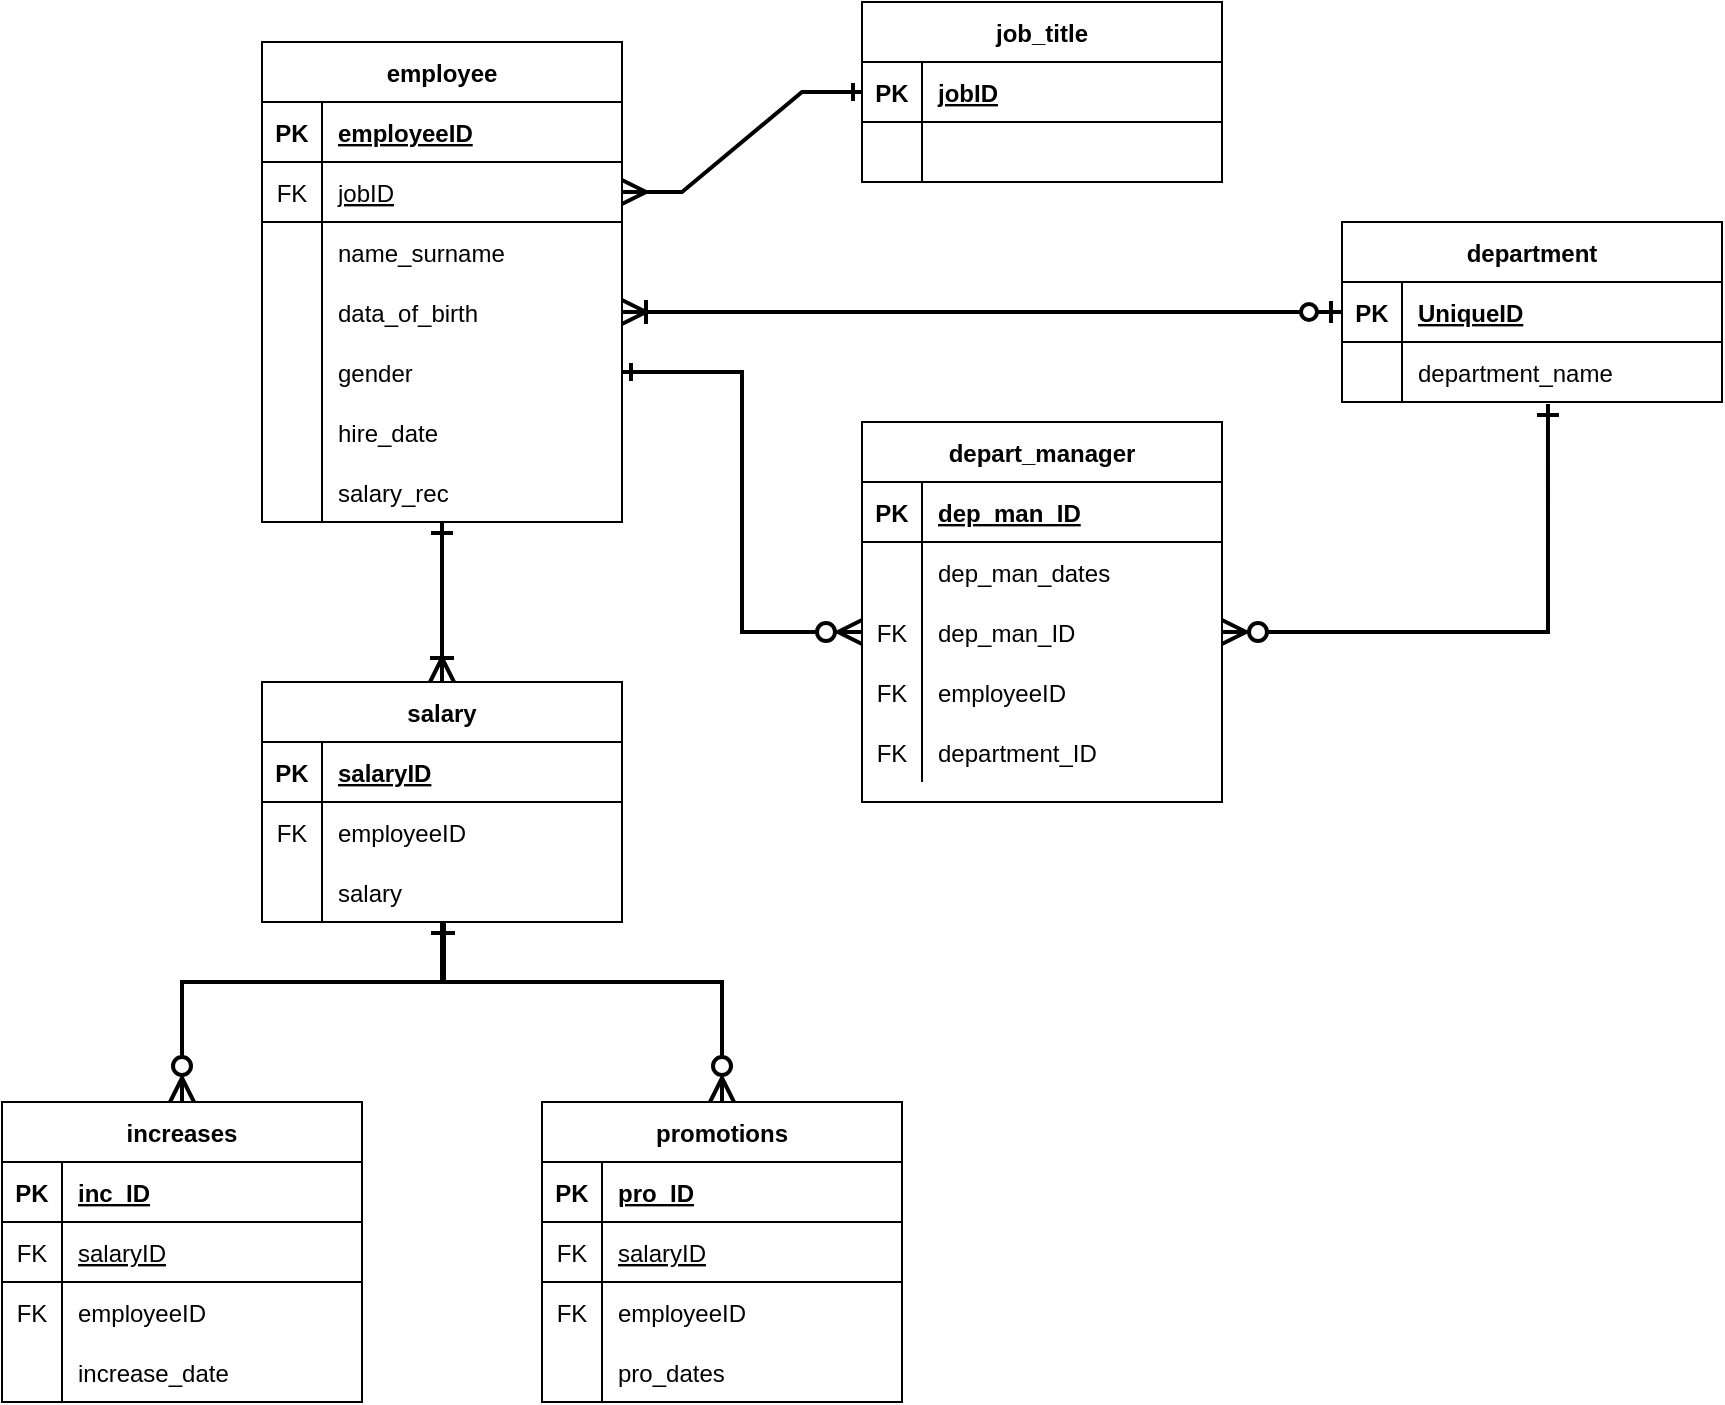 <mxfile version="20.4.2" type="github"><diagram id="n-MQ97pmm5PQN6BbaS0L" name="Page-1"><mxGraphModel dx="1773" dy="598" grid="1" gridSize="10" guides="1" tooltips="1" connect="1" arrows="1" fold="1" page="1" pageScale="1" pageWidth="827" pageHeight="1169" math="0" shadow="0"><root><mxCell id="0"/><mxCell id="1" parent="0"/><mxCell id="utyhlfytZmCt74RXpOdd-1" value="department" style="shape=table;startSize=30;container=1;collapsible=1;childLayout=tableLayout;fixedRows=1;rowLines=0;fontStyle=1;align=center;resizeLast=1;" vertex="1" parent="1"><mxGeometry x="630" y="340" width="190" height="90" as="geometry"/></mxCell><mxCell id="utyhlfytZmCt74RXpOdd-2" value="" style="shape=tableRow;horizontal=0;startSize=0;swimlaneHead=0;swimlaneBody=0;fillColor=none;collapsible=0;dropTarget=0;points=[[0,0.5],[1,0.5]];portConstraint=eastwest;top=0;left=0;right=0;bottom=1;" vertex="1" parent="utyhlfytZmCt74RXpOdd-1"><mxGeometry y="30" width="190" height="30" as="geometry"/></mxCell><mxCell id="utyhlfytZmCt74RXpOdd-3" value="PK" style="shape=partialRectangle;connectable=0;fillColor=none;top=0;left=0;bottom=0;right=0;fontStyle=1;overflow=hidden;" vertex="1" parent="utyhlfytZmCt74RXpOdd-2"><mxGeometry width="30" height="30" as="geometry"><mxRectangle width="30" height="30" as="alternateBounds"/></mxGeometry></mxCell><mxCell id="utyhlfytZmCt74RXpOdd-4" value="UniqueID" style="shape=partialRectangle;connectable=0;fillColor=none;top=0;left=0;bottom=0;right=0;align=left;spacingLeft=6;fontStyle=5;overflow=hidden;" vertex="1" parent="utyhlfytZmCt74RXpOdd-2"><mxGeometry x="30" width="160" height="30" as="geometry"><mxRectangle width="160" height="30" as="alternateBounds"/></mxGeometry></mxCell><mxCell id="utyhlfytZmCt74RXpOdd-5" value="" style="shape=tableRow;horizontal=0;startSize=0;swimlaneHead=0;swimlaneBody=0;fillColor=none;collapsible=0;dropTarget=0;points=[[0,0.5],[1,0.5]];portConstraint=eastwest;top=0;left=0;right=0;bottom=0;" vertex="1" parent="utyhlfytZmCt74RXpOdd-1"><mxGeometry y="60" width="190" height="30" as="geometry"/></mxCell><mxCell id="utyhlfytZmCt74RXpOdd-6" value="" style="shape=partialRectangle;connectable=0;fillColor=none;top=0;left=0;bottom=0;right=0;editable=1;overflow=hidden;" vertex="1" parent="utyhlfytZmCt74RXpOdd-5"><mxGeometry width="30" height="30" as="geometry"><mxRectangle width="30" height="30" as="alternateBounds"/></mxGeometry></mxCell><mxCell id="utyhlfytZmCt74RXpOdd-7" value="department_name" style="shape=partialRectangle;connectable=0;fillColor=none;top=0;left=0;bottom=0;right=0;align=left;spacingLeft=6;overflow=hidden;" vertex="1" parent="utyhlfytZmCt74RXpOdd-5"><mxGeometry x="30" width="160" height="30" as="geometry"><mxRectangle width="160" height="30" as="alternateBounds"/></mxGeometry></mxCell><mxCell id="utyhlfytZmCt74RXpOdd-40" value="employee" style="shape=table;startSize=30;container=1;collapsible=1;childLayout=tableLayout;fixedRows=1;rowLines=0;fontStyle=1;align=center;resizeLast=1;" vertex="1" parent="1"><mxGeometry x="90" y="250" width="180" height="240" as="geometry"/></mxCell><mxCell id="utyhlfytZmCt74RXpOdd-41" value="" style="shape=tableRow;horizontal=0;startSize=0;swimlaneHead=0;swimlaneBody=0;fillColor=none;collapsible=0;dropTarget=0;points=[[0,0.5],[1,0.5]];portConstraint=eastwest;top=0;left=0;right=0;bottom=1;" vertex="1" parent="utyhlfytZmCt74RXpOdd-40"><mxGeometry y="30" width="180" height="30" as="geometry"/></mxCell><mxCell id="utyhlfytZmCt74RXpOdd-42" value="PK" style="shape=partialRectangle;connectable=0;fillColor=none;top=0;left=0;bottom=0;right=0;fontStyle=1;overflow=hidden;" vertex="1" parent="utyhlfytZmCt74RXpOdd-41"><mxGeometry width="30" height="30" as="geometry"><mxRectangle width="30" height="30" as="alternateBounds"/></mxGeometry></mxCell><mxCell id="utyhlfytZmCt74RXpOdd-43" value="employeeID" style="shape=partialRectangle;connectable=0;fillColor=none;top=0;left=0;bottom=0;right=0;align=left;spacingLeft=6;fontStyle=5;overflow=hidden;" vertex="1" parent="utyhlfytZmCt74RXpOdd-41"><mxGeometry x="30" width="150" height="30" as="geometry"><mxRectangle width="150" height="30" as="alternateBounds"/></mxGeometry></mxCell><mxCell id="utyhlfytZmCt74RXpOdd-89" value="" style="shape=tableRow;horizontal=0;startSize=0;swimlaneHead=0;swimlaneBody=0;fillColor=none;collapsible=0;dropTarget=0;points=[[0,0.5],[1,0.5]];portConstraint=eastwest;top=0;left=0;right=0;bottom=1;" vertex="1" parent="utyhlfytZmCt74RXpOdd-40"><mxGeometry y="60" width="180" height="30" as="geometry"/></mxCell><mxCell id="utyhlfytZmCt74RXpOdd-90" value="FK" style="shape=partialRectangle;connectable=0;fillColor=none;top=0;left=0;bottom=0;right=0;fontStyle=0;overflow=hidden;strokeWidth=1;" vertex="1" parent="utyhlfytZmCt74RXpOdd-89"><mxGeometry width="30" height="30" as="geometry"><mxRectangle width="30" height="30" as="alternateBounds"/></mxGeometry></mxCell><mxCell id="utyhlfytZmCt74RXpOdd-91" value="jobID" style="shape=partialRectangle;connectable=0;fillColor=none;top=0;left=0;bottom=0;right=0;align=left;spacingLeft=6;fontStyle=4;overflow=hidden;" vertex="1" parent="utyhlfytZmCt74RXpOdd-89"><mxGeometry x="30" width="150" height="30" as="geometry"><mxRectangle width="150" height="30" as="alternateBounds"/></mxGeometry></mxCell><mxCell id="utyhlfytZmCt74RXpOdd-44" value="" style="shape=tableRow;horizontal=0;startSize=0;swimlaneHead=0;swimlaneBody=0;fillColor=none;collapsible=0;dropTarget=0;points=[[0,0.5],[1,0.5]];portConstraint=eastwest;top=0;left=0;right=0;bottom=0;" vertex="1" parent="utyhlfytZmCt74RXpOdd-40"><mxGeometry y="90" width="180" height="30" as="geometry"/></mxCell><mxCell id="utyhlfytZmCt74RXpOdd-45" value="" style="shape=partialRectangle;connectable=0;fillColor=none;top=0;left=0;bottom=0;right=0;editable=1;overflow=hidden;" vertex="1" parent="utyhlfytZmCt74RXpOdd-44"><mxGeometry width="30" height="30" as="geometry"><mxRectangle width="30" height="30" as="alternateBounds"/></mxGeometry></mxCell><mxCell id="utyhlfytZmCt74RXpOdd-46" value="name_surname" style="shape=partialRectangle;connectable=0;fillColor=none;top=0;left=0;bottom=0;right=0;align=left;spacingLeft=6;overflow=hidden;" vertex="1" parent="utyhlfytZmCt74RXpOdd-44"><mxGeometry x="30" width="150" height="30" as="geometry"><mxRectangle width="150" height="30" as="alternateBounds"/></mxGeometry></mxCell><mxCell id="utyhlfytZmCt74RXpOdd-47" value="" style="shape=tableRow;horizontal=0;startSize=0;swimlaneHead=0;swimlaneBody=0;fillColor=none;collapsible=0;dropTarget=0;points=[[0,0.5],[1,0.5]];portConstraint=eastwest;top=0;left=0;right=0;bottom=0;" vertex="1" parent="utyhlfytZmCt74RXpOdd-40"><mxGeometry y="120" width="180" height="30" as="geometry"/></mxCell><mxCell id="utyhlfytZmCt74RXpOdd-48" value="" style="shape=partialRectangle;connectable=0;fillColor=none;top=0;left=0;bottom=0;right=0;editable=1;overflow=hidden;" vertex="1" parent="utyhlfytZmCt74RXpOdd-47"><mxGeometry width="30" height="30" as="geometry"><mxRectangle width="30" height="30" as="alternateBounds"/></mxGeometry></mxCell><mxCell id="utyhlfytZmCt74RXpOdd-49" value="data_of_birth" style="shape=partialRectangle;connectable=0;fillColor=none;top=0;left=0;bottom=0;right=0;align=left;spacingLeft=6;overflow=hidden;" vertex="1" parent="utyhlfytZmCt74RXpOdd-47"><mxGeometry x="30" width="150" height="30" as="geometry"><mxRectangle width="150" height="30" as="alternateBounds"/></mxGeometry></mxCell><mxCell id="utyhlfytZmCt74RXpOdd-50" value="" style="shape=tableRow;horizontal=0;startSize=0;swimlaneHead=0;swimlaneBody=0;fillColor=none;collapsible=0;dropTarget=0;points=[[0,0.5],[1,0.5]];portConstraint=eastwest;top=0;left=0;right=0;bottom=0;" vertex="1" parent="utyhlfytZmCt74RXpOdd-40"><mxGeometry y="150" width="180" height="30" as="geometry"/></mxCell><mxCell id="utyhlfytZmCt74RXpOdd-51" value="" style="shape=partialRectangle;connectable=0;fillColor=none;top=0;left=0;bottom=0;right=0;editable=1;overflow=hidden;" vertex="1" parent="utyhlfytZmCt74RXpOdd-50"><mxGeometry width="30" height="30" as="geometry"><mxRectangle width="30" height="30" as="alternateBounds"/></mxGeometry></mxCell><mxCell id="utyhlfytZmCt74RXpOdd-52" value="gender" style="shape=partialRectangle;connectable=0;fillColor=none;top=0;left=0;bottom=0;right=0;align=left;spacingLeft=6;overflow=hidden;" vertex="1" parent="utyhlfytZmCt74RXpOdd-50"><mxGeometry x="30" width="150" height="30" as="geometry"><mxRectangle width="150" height="30" as="alternateBounds"/></mxGeometry></mxCell><mxCell id="utyhlfytZmCt74RXpOdd-71" value="" style="shape=tableRow;horizontal=0;startSize=0;swimlaneHead=0;swimlaneBody=0;fillColor=none;collapsible=0;dropTarget=0;points=[[0,0.5],[1,0.5]];portConstraint=eastwest;top=0;left=0;right=0;bottom=0;" vertex="1" parent="utyhlfytZmCt74RXpOdd-40"><mxGeometry y="180" width="180" height="30" as="geometry"/></mxCell><mxCell id="utyhlfytZmCt74RXpOdd-72" value="" style="shape=partialRectangle;connectable=0;fillColor=none;top=0;left=0;bottom=0;right=0;editable=1;overflow=hidden;" vertex="1" parent="utyhlfytZmCt74RXpOdd-71"><mxGeometry width="30" height="30" as="geometry"><mxRectangle width="30" height="30" as="alternateBounds"/></mxGeometry></mxCell><mxCell id="utyhlfytZmCt74RXpOdd-73" value="hire_date" style="shape=partialRectangle;connectable=0;fillColor=none;top=0;left=0;bottom=0;right=0;align=left;spacingLeft=6;overflow=hidden;" vertex="1" parent="utyhlfytZmCt74RXpOdd-71"><mxGeometry x="30" width="150" height="30" as="geometry"><mxRectangle width="150" height="30" as="alternateBounds"/></mxGeometry></mxCell><mxCell id="utyhlfytZmCt74RXpOdd-75" value="" style="shape=tableRow;horizontal=0;startSize=0;swimlaneHead=0;swimlaneBody=0;fillColor=none;collapsible=0;dropTarget=0;points=[[0,0.5],[1,0.5]];portConstraint=eastwest;top=0;left=0;right=0;bottom=0;" vertex="1" parent="utyhlfytZmCt74RXpOdd-40"><mxGeometry y="210" width="180" height="30" as="geometry"/></mxCell><mxCell id="utyhlfytZmCt74RXpOdd-76" value="" style="shape=partialRectangle;connectable=0;fillColor=none;top=0;left=0;bottom=0;right=0;editable=1;overflow=hidden;" vertex="1" parent="utyhlfytZmCt74RXpOdd-75"><mxGeometry width="30" height="30" as="geometry"><mxRectangle width="30" height="30" as="alternateBounds"/></mxGeometry></mxCell><mxCell id="utyhlfytZmCt74RXpOdd-77" value="salary_rec" style="shape=partialRectangle;connectable=0;fillColor=none;top=0;left=0;bottom=0;right=0;align=left;spacingLeft=6;overflow=hidden;" vertex="1" parent="utyhlfytZmCt74RXpOdd-75"><mxGeometry x="30" width="150" height="30" as="geometry"><mxRectangle width="150" height="30" as="alternateBounds"/></mxGeometry></mxCell><mxCell id="utyhlfytZmCt74RXpOdd-53" value="job_title" style="shape=table;startSize=30;container=1;collapsible=1;childLayout=tableLayout;fixedRows=1;rowLines=0;fontStyle=1;align=center;resizeLast=1;" vertex="1" parent="1"><mxGeometry x="390" y="230" width="180" height="90" as="geometry"/></mxCell><mxCell id="utyhlfytZmCt74RXpOdd-54" value="" style="shape=tableRow;horizontal=0;startSize=0;swimlaneHead=0;swimlaneBody=0;fillColor=none;collapsible=0;dropTarget=0;points=[[0,0.5],[1,0.5]];portConstraint=eastwest;top=0;left=0;right=0;bottom=1;" vertex="1" parent="utyhlfytZmCt74RXpOdd-53"><mxGeometry y="30" width="180" height="30" as="geometry"/></mxCell><mxCell id="utyhlfytZmCt74RXpOdd-55" value="PK" style="shape=partialRectangle;connectable=0;fillColor=none;top=0;left=0;bottom=0;right=0;fontStyle=1;overflow=hidden;" vertex="1" parent="utyhlfytZmCt74RXpOdd-54"><mxGeometry width="30" height="30" as="geometry"><mxRectangle width="30" height="30" as="alternateBounds"/></mxGeometry></mxCell><mxCell id="utyhlfytZmCt74RXpOdd-56" value="jobID" style="shape=partialRectangle;connectable=0;fillColor=none;top=0;left=0;bottom=0;right=0;align=left;spacingLeft=6;fontStyle=5;overflow=hidden;" vertex="1" parent="utyhlfytZmCt74RXpOdd-54"><mxGeometry x="30" width="150" height="30" as="geometry"><mxRectangle width="150" height="30" as="alternateBounds"/></mxGeometry></mxCell><mxCell id="utyhlfytZmCt74RXpOdd-57" value="" style="shape=tableRow;horizontal=0;startSize=0;swimlaneHead=0;swimlaneBody=0;fillColor=none;collapsible=0;dropTarget=0;points=[[0,0.5],[1,0.5]];portConstraint=eastwest;top=0;left=0;right=0;bottom=0;" vertex="1" parent="utyhlfytZmCt74RXpOdd-53"><mxGeometry y="60" width="180" height="30" as="geometry"/></mxCell><mxCell id="utyhlfytZmCt74RXpOdd-58" value="" style="shape=partialRectangle;connectable=0;fillColor=none;top=0;left=0;bottom=0;right=0;editable=1;overflow=hidden;" vertex="1" parent="utyhlfytZmCt74RXpOdd-57"><mxGeometry width="30" height="30" as="geometry"><mxRectangle width="30" height="30" as="alternateBounds"/></mxGeometry></mxCell><mxCell id="utyhlfytZmCt74RXpOdd-59" value="" style="shape=partialRectangle;connectable=0;fillColor=none;top=0;left=0;bottom=0;right=0;align=left;spacingLeft=6;overflow=hidden;" vertex="1" parent="utyhlfytZmCt74RXpOdd-57"><mxGeometry x="30" width="150" height="30" as="geometry"><mxRectangle width="150" height="30" as="alternateBounds"/></mxGeometry></mxCell><mxCell id="utyhlfytZmCt74RXpOdd-87" value="" style="edgeStyle=entityRelationEdgeStyle;fontSize=12;html=1;endArrow=ERmany;rounded=0;exitX=0;exitY=0.5;exitDx=0;exitDy=0;strokeWidth=2;endSize=9;entryX=1;entryY=0.5;entryDx=0;entryDy=0;startArrow=ERone;startFill=0;" edge="1" parent="1" source="utyhlfytZmCt74RXpOdd-54" target="utyhlfytZmCt74RXpOdd-89"><mxGeometry width="100" height="100" relative="1" as="geometry"><mxPoint x="290" y="480" as="sourcePoint"/><mxPoint x="370" y="420" as="targetPoint"/></mxGeometry></mxCell><mxCell id="utyhlfytZmCt74RXpOdd-95" style="edgeStyle=orthogonalEdgeStyle;rounded=0;orthogonalLoop=1;jettySize=auto;html=1;exitX=1;exitY=0.5;exitDx=0;exitDy=0;entryX=0.542;entryY=1.033;entryDx=0;entryDy=0;entryPerimeter=0;strokeWidth=2;startArrow=ERzeroToMany;startFill=0;endArrow=ERone;endFill=0;endSize=8;targetPerimeterSpacing=4;sourcePerimeterSpacing=3;startSize=9;" edge="1" parent="1" source="utyhlfytZmCt74RXpOdd-34" target="utyhlfytZmCt74RXpOdd-5"><mxGeometry relative="1" as="geometry"/></mxCell><mxCell id="utyhlfytZmCt74RXpOdd-96" style="edgeStyle=orthogonalEdgeStyle;rounded=0;orthogonalLoop=1;jettySize=auto;html=1;exitX=1;exitY=0.5;exitDx=0;exitDy=0;entryX=0;entryY=0.5;entryDx=0;entryDy=0;strokeWidth=2;startArrow=ERone;startFill=0;endArrow=ERzeroToMany;endFill=0;endSize=9;" edge="1" parent="1" source="utyhlfytZmCt74RXpOdd-50" target="utyhlfytZmCt74RXpOdd-34"><mxGeometry relative="1" as="geometry"/></mxCell><mxCell id="utyhlfytZmCt74RXpOdd-97" value="" style="group" vertex="1" connectable="0" parent="1"><mxGeometry x="390" y="440" width="180" height="190" as="geometry"/></mxCell><mxCell id="utyhlfytZmCt74RXpOdd-27" value="depart_manager" style="shape=table;startSize=30;container=1;collapsible=1;childLayout=tableLayout;fixedRows=1;rowLines=0;fontStyle=1;align=center;resizeLast=1;" vertex="1" parent="utyhlfytZmCt74RXpOdd-97"><mxGeometry width="180" height="190" as="geometry"/></mxCell><mxCell id="utyhlfytZmCt74RXpOdd-28" value="" style="shape=tableRow;horizontal=0;startSize=0;swimlaneHead=0;swimlaneBody=0;fillColor=none;collapsible=0;dropTarget=0;points=[[0,0.5],[1,0.5]];portConstraint=eastwest;top=0;left=0;right=0;bottom=1;" vertex="1" parent="utyhlfytZmCt74RXpOdd-27"><mxGeometry y="30" width="180" height="30" as="geometry"/></mxCell><mxCell id="utyhlfytZmCt74RXpOdd-29" value="PK" style="shape=partialRectangle;connectable=0;fillColor=none;top=0;left=0;bottom=0;right=0;fontStyle=1;overflow=hidden;" vertex="1" parent="utyhlfytZmCt74RXpOdd-28"><mxGeometry width="30" height="30" as="geometry"><mxRectangle width="30" height="30" as="alternateBounds"/></mxGeometry></mxCell><mxCell id="utyhlfytZmCt74RXpOdd-30" value="dep_man_ID" style="shape=partialRectangle;connectable=0;fillColor=none;top=0;left=0;bottom=0;right=0;align=left;spacingLeft=6;fontStyle=5;overflow=hidden;" vertex="1" parent="utyhlfytZmCt74RXpOdd-28"><mxGeometry x="30" width="150" height="30" as="geometry"><mxRectangle width="150" height="30" as="alternateBounds"/></mxGeometry></mxCell><mxCell id="utyhlfytZmCt74RXpOdd-31" value="" style="shape=tableRow;horizontal=0;startSize=0;swimlaneHead=0;swimlaneBody=0;fillColor=none;collapsible=0;dropTarget=0;points=[[0,0.5],[1,0.5]];portConstraint=eastwest;top=0;left=0;right=0;bottom=0;" vertex="1" parent="utyhlfytZmCt74RXpOdd-27"><mxGeometry y="60" width="180" height="30" as="geometry"/></mxCell><mxCell id="utyhlfytZmCt74RXpOdd-32" value="" style="shape=partialRectangle;connectable=0;fillColor=none;top=0;left=0;bottom=0;right=0;editable=1;overflow=hidden;" vertex="1" parent="utyhlfytZmCt74RXpOdd-31"><mxGeometry width="30" height="30" as="geometry"><mxRectangle width="30" height="30" as="alternateBounds"/></mxGeometry></mxCell><mxCell id="utyhlfytZmCt74RXpOdd-33" value="dep_man_dates" style="shape=partialRectangle;connectable=0;fillColor=none;top=0;left=0;bottom=0;right=0;align=left;spacingLeft=6;overflow=hidden;" vertex="1" parent="utyhlfytZmCt74RXpOdd-31"><mxGeometry x="30" width="150" height="30" as="geometry"><mxRectangle width="150" height="30" as="alternateBounds"/></mxGeometry></mxCell><mxCell id="utyhlfytZmCt74RXpOdd-34" value="" style="shape=tableRow;horizontal=0;startSize=0;swimlaneHead=0;swimlaneBody=0;fillColor=none;collapsible=0;dropTarget=0;points=[[0,0.5],[1,0.5]];portConstraint=eastwest;top=0;left=0;right=0;bottom=0;" vertex="1" parent="utyhlfytZmCt74RXpOdd-27"><mxGeometry y="90" width="180" height="30" as="geometry"/></mxCell><mxCell id="utyhlfytZmCt74RXpOdd-35" value="" style="shape=partialRectangle;connectable=0;fillColor=none;top=0;left=0;bottom=0;right=0;editable=1;overflow=hidden;" vertex="1" parent="utyhlfytZmCt74RXpOdd-34"><mxGeometry width="30" height="30" as="geometry"><mxRectangle width="30" height="30" as="alternateBounds"/></mxGeometry></mxCell><mxCell id="utyhlfytZmCt74RXpOdd-36" value="dep_man_ID" style="shape=partialRectangle;connectable=0;fillColor=none;top=0;left=0;bottom=0;right=0;align=left;spacingLeft=6;overflow=hidden;" vertex="1" parent="utyhlfytZmCt74RXpOdd-34"><mxGeometry x="30" width="150" height="30" as="geometry"><mxRectangle width="150" height="30" as="alternateBounds"/></mxGeometry></mxCell><mxCell id="utyhlfytZmCt74RXpOdd-37" value="" style="shape=tableRow;horizontal=0;startSize=0;swimlaneHead=0;swimlaneBody=0;fillColor=none;collapsible=0;dropTarget=0;points=[[0,0.5],[1,0.5]];portConstraint=eastwest;top=0;left=0;right=0;bottom=0;" vertex="1" parent="utyhlfytZmCt74RXpOdd-27"><mxGeometry y="120" width="180" height="30" as="geometry"/></mxCell><mxCell id="utyhlfytZmCt74RXpOdd-38" value="" style="shape=partialRectangle;connectable=0;fillColor=none;top=0;left=0;bottom=0;right=0;editable=1;overflow=hidden;" vertex="1" parent="utyhlfytZmCt74RXpOdd-37"><mxGeometry width="30" height="30" as="geometry"><mxRectangle width="30" height="30" as="alternateBounds"/></mxGeometry></mxCell><mxCell id="utyhlfytZmCt74RXpOdd-39" value="employeeID" style="shape=partialRectangle;connectable=0;fillColor=none;top=0;left=0;bottom=0;right=0;align=left;spacingLeft=6;overflow=hidden;" vertex="1" parent="utyhlfytZmCt74RXpOdd-37"><mxGeometry x="30" width="150" height="30" as="geometry"><mxRectangle width="150" height="30" as="alternateBounds"/></mxGeometry></mxCell><mxCell id="utyhlfytZmCt74RXpOdd-79" value="" style="shape=tableRow;horizontal=0;startSize=0;swimlaneHead=0;swimlaneBody=0;fillColor=none;collapsible=0;dropTarget=0;points=[[0,0.5],[1,0.5]];portConstraint=eastwest;top=0;left=0;right=0;bottom=0;" vertex="1" parent="utyhlfytZmCt74RXpOdd-27"><mxGeometry y="150" width="180" height="30" as="geometry"/></mxCell><mxCell id="utyhlfytZmCt74RXpOdd-80" value="FK" style="shape=partialRectangle;connectable=0;fillColor=none;top=0;left=0;bottom=0;right=0;fontStyle=0;overflow=hidden;" vertex="1" parent="utyhlfytZmCt74RXpOdd-79"><mxGeometry width="30" height="30" as="geometry"><mxRectangle width="30" height="30" as="alternateBounds"/></mxGeometry></mxCell><mxCell id="utyhlfytZmCt74RXpOdd-81" value="department_ID" style="shape=partialRectangle;connectable=0;fillColor=none;top=0;left=0;bottom=0;right=0;align=left;spacingLeft=6;fontStyle=0;overflow=hidden;" vertex="1" parent="utyhlfytZmCt74RXpOdd-79"><mxGeometry x="30" width="150" height="30" as="geometry"><mxRectangle width="150" height="30" as="alternateBounds"/></mxGeometry></mxCell><mxCell id="utyhlfytZmCt74RXpOdd-82" value="FK" style="shape=partialRectangle;connectable=0;fillColor=none;top=0;left=0;bottom=0;right=0;fontStyle=0;overflow=hidden;" vertex="1" parent="utyhlfytZmCt74RXpOdd-97"><mxGeometry y="120" width="30" height="30" as="geometry"><mxRectangle width="30" height="30" as="alternateBounds"/></mxGeometry></mxCell><mxCell id="utyhlfytZmCt74RXpOdd-83" value="FK" style="shape=partialRectangle;connectable=0;fillColor=none;top=0;left=0;bottom=0;right=0;fontStyle=0;overflow=hidden;" vertex="1" parent="utyhlfytZmCt74RXpOdd-97"><mxGeometry y="90" width="30" height="30" as="geometry"><mxRectangle width="30" height="30" as="alternateBounds"/></mxGeometry></mxCell><mxCell id="utyhlfytZmCt74RXpOdd-99" style="edgeStyle=orthogonalEdgeStyle;rounded=0;orthogonalLoop=1;jettySize=auto;html=1;exitX=1;exitY=0.5;exitDx=0;exitDy=0;entryX=0;entryY=0.5;entryDx=0;entryDy=0;strokeWidth=2;startArrow=ERoneToMany;startFill=0;endArrow=ERzeroToOne;endFill=0;startSize=9;endSize=8;sourcePerimeterSpacing=3;targetPerimeterSpacing=4;" edge="1" parent="1" source="utyhlfytZmCt74RXpOdd-47" target="utyhlfytZmCt74RXpOdd-2"><mxGeometry relative="1" as="geometry"/></mxCell><mxCell id="utyhlfytZmCt74RXpOdd-134" style="edgeStyle=none;rounded=0;orthogonalLoop=1;jettySize=auto;html=1;exitX=0.5;exitY=0;exitDx=0;exitDy=0;strokeWidth=2;startArrow=ERoneToMany;startFill=0;endArrow=ERone;endFill=0;startSize=9;endSize=8;sourcePerimeterSpacing=3;targetPerimeterSpacing=4;entryX=0.5;entryY=1;entryDx=0;entryDy=0;entryPerimeter=0;" edge="1" parent="1" source="utyhlfytZmCt74RXpOdd-102" target="utyhlfytZmCt74RXpOdd-75"><mxGeometry relative="1" as="geometry"><mxPoint x="180" y="520" as="targetPoint"/></mxGeometry></mxCell><mxCell id="utyhlfytZmCt74RXpOdd-102" value="salary" style="shape=table;startSize=30;container=1;collapsible=1;childLayout=tableLayout;fixedRows=1;rowLines=0;fontStyle=1;align=center;resizeLast=1;" vertex="1" parent="1"><mxGeometry x="90" y="570" width="180" height="120" as="geometry"/></mxCell><mxCell id="utyhlfytZmCt74RXpOdd-103" value="" style="shape=tableRow;horizontal=0;startSize=0;swimlaneHead=0;swimlaneBody=0;fillColor=none;collapsible=0;dropTarget=0;points=[[0,0.5],[1,0.5]];portConstraint=eastwest;top=0;left=0;right=0;bottom=1;" vertex="1" parent="utyhlfytZmCt74RXpOdd-102"><mxGeometry y="30" width="180" height="30" as="geometry"/></mxCell><mxCell id="utyhlfytZmCt74RXpOdd-104" value="PK" style="shape=partialRectangle;connectable=0;fillColor=none;top=0;left=0;bottom=0;right=0;fontStyle=1;overflow=hidden;" vertex="1" parent="utyhlfytZmCt74RXpOdd-103"><mxGeometry width="30" height="30" as="geometry"><mxRectangle width="30" height="30" as="alternateBounds"/></mxGeometry></mxCell><mxCell id="utyhlfytZmCt74RXpOdd-105" value="salaryID" style="shape=partialRectangle;connectable=0;fillColor=none;top=0;left=0;bottom=0;right=0;align=left;spacingLeft=6;fontStyle=5;overflow=hidden;" vertex="1" parent="utyhlfytZmCt74RXpOdd-103"><mxGeometry x="30" width="150" height="30" as="geometry"><mxRectangle width="150" height="30" as="alternateBounds"/></mxGeometry></mxCell><mxCell id="utyhlfytZmCt74RXpOdd-135" value="" style="shape=tableRow;horizontal=0;startSize=0;swimlaneHead=0;swimlaneBody=0;fillColor=none;collapsible=0;dropTarget=0;points=[[0,0.5],[1,0.5]];portConstraint=eastwest;top=0;left=0;right=0;bottom=0;strokeWidth=1;" vertex="1" parent="utyhlfytZmCt74RXpOdd-102"><mxGeometry y="60" width="180" height="30" as="geometry"/></mxCell><mxCell id="utyhlfytZmCt74RXpOdd-136" value="FK" style="shape=partialRectangle;connectable=0;fillColor=none;top=0;left=0;bottom=0;right=0;fontStyle=0;overflow=hidden;strokeWidth=1;" vertex="1" parent="utyhlfytZmCt74RXpOdd-135"><mxGeometry width="30" height="30" as="geometry"><mxRectangle width="30" height="30" as="alternateBounds"/></mxGeometry></mxCell><mxCell id="utyhlfytZmCt74RXpOdd-137" value="employeeID" style="shape=partialRectangle;connectable=0;fillColor=none;top=0;left=0;bottom=0;right=0;align=left;spacingLeft=6;fontStyle=0;overflow=hidden;strokeWidth=1;" vertex="1" parent="utyhlfytZmCt74RXpOdd-135"><mxGeometry x="30" width="150" height="30" as="geometry"><mxRectangle width="150" height="30" as="alternateBounds"/></mxGeometry></mxCell><mxCell id="utyhlfytZmCt74RXpOdd-106" value="" style="shape=tableRow;horizontal=0;startSize=0;swimlaneHead=0;swimlaneBody=0;fillColor=none;collapsible=0;dropTarget=0;points=[[0,0.5],[1,0.5]];portConstraint=eastwest;top=0;left=0;right=0;bottom=0;" vertex="1" parent="utyhlfytZmCt74RXpOdd-102"><mxGeometry y="90" width="180" height="30" as="geometry"/></mxCell><mxCell id="utyhlfytZmCt74RXpOdd-107" value="" style="shape=partialRectangle;connectable=0;fillColor=none;top=0;left=0;bottom=0;right=0;editable=1;overflow=hidden;" vertex="1" parent="utyhlfytZmCt74RXpOdd-106"><mxGeometry width="30" height="30" as="geometry"><mxRectangle width="30" height="30" as="alternateBounds"/></mxGeometry></mxCell><mxCell id="utyhlfytZmCt74RXpOdd-108" value="salary" style="shape=partialRectangle;connectable=0;fillColor=none;top=0;left=0;bottom=0;right=0;align=left;spacingLeft=6;overflow=hidden;" vertex="1" parent="utyhlfytZmCt74RXpOdd-106"><mxGeometry x="30" width="150" height="30" as="geometry"><mxRectangle width="150" height="30" as="alternateBounds"/></mxGeometry></mxCell><mxCell id="utyhlfytZmCt74RXpOdd-109" value="increases" style="shape=table;startSize=30;container=1;collapsible=1;childLayout=tableLayout;fixedRows=1;rowLines=0;fontStyle=1;align=center;resizeLast=1;" vertex="1" parent="1"><mxGeometry x="-40" y="780" width="180" height="150" as="geometry"/></mxCell><mxCell id="utyhlfytZmCt74RXpOdd-128" value="" style="shape=tableRow;horizontal=0;startSize=0;swimlaneHead=0;swimlaneBody=0;fillColor=none;collapsible=0;dropTarget=0;points=[[0,0.5],[1,0.5]];portConstraint=eastwest;top=0;left=0;right=0;bottom=1;strokeWidth=1;" vertex="1" parent="utyhlfytZmCt74RXpOdd-109"><mxGeometry y="30" width="180" height="30" as="geometry"/></mxCell><mxCell id="utyhlfytZmCt74RXpOdd-129" value="PK" style="shape=partialRectangle;connectable=0;fillColor=none;top=0;left=0;bottom=0;right=0;fontStyle=1;overflow=hidden;strokeWidth=1;" vertex="1" parent="utyhlfytZmCt74RXpOdd-128"><mxGeometry width="30" height="30" as="geometry"><mxRectangle width="30" height="30" as="alternateBounds"/></mxGeometry></mxCell><mxCell id="utyhlfytZmCt74RXpOdd-130" value="inc_ID" style="shape=partialRectangle;connectable=0;fillColor=none;top=0;left=0;bottom=0;right=0;align=left;spacingLeft=6;fontStyle=5;overflow=hidden;strokeWidth=1;" vertex="1" parent="utyhlfytZmCt74RXpOdd-128"><mxGeometry x="30" width="150" height="30" as="geometry"><mxRectangle width="150" height="30" as="alternateBounds"/></mxGeometry></mxCell><mxCell id="utyhlfytZmCt74RXpOdd-110" value="" style="shape=tableRow;horizontal=0;startSize=0;swimlaneHead=0;swimlaneBody=0;fillColor=none;collapsible=0;dropTarget=0;points=[[0,0.5],[1,0.5]];portConstraint=eastwest;top=0;left=0;right=0;bottom=1;" vertex="1" parent="utyhlfytZmCt74RXpOdd-109"><mxGeometry y="60" width="180" height="30" as="geometry"/></mxCell><mxCell id="utyhlfytZmCt74RXpOdd-111" value="FK" style="shape=partialRectangle;connectable=0;fillColor=none;top=0;left=0;bottom=0;right=0;fontStyle=0;overflow=hidden;" vertex="1" parent="utyhlfytZmCt74RXpOdd-110"><mxGeometry width="30" height="30" as="geometry"><mxRectangle width="30" height="30" as="alternateBounds"/></mxGeometry></mxCell><mxCell id="utyhlfytZmCt74RXpOdd-112" value="salaryID" style="shape=partialRectangle;connectable=0;fillColor=none;top=0;left=0;bottom=0;right=0;align=left;spacingLeft=6;fontStyle=4;overflow=hidden;" vertex="1" parent="utyhlfytZmCt74RXpOdd-110"><mxGeometry x="30" width="150" height="30" as="geometry"><mxRectangle width="150" height="30" as="alternateBounds"/></mxGeometry></mxCell><mxCell id="utyhlfytZmCt74RXpOdd-138" value="" style="shape=tableRow;horizontal=0;startSize=0;swimlaneHead=0;swimlaneBody=0;fillColor=none;collapsible=0;dropTarget=0;points=[[0,0.5],[1,0.5]];portConstraint=eastwest;top=0;left=0;right=0;bottom=0;strokeWidth=1;" vertex="1" parent="utyhlfytZmCt74RXpOdd-109"><mxGeometry y="90" width="180" height="30" as="geometry"/></mxCell><mxCell id="utyhlfytZmCt74RXpOdd-139" value="FK" style="shape=partialRectangle;connectable=0;fillColor=none;top=0;left=0;bottom=0;right=0;fontStyle=0;overflow=hidden;strokeWidth=1;" vertex="1" parent="utyhlfytZmCt74RXpOdd-138"><mxGeometry width="30" height="30" as="geometry"><mxRectangle width="30" height="30" as="alternateBounds"/></mxGeometry></mxCell><mxCell id="utyhlfytZmCt74RXpOdd-140" value="employeeID" style="shape=partialRectangle;connectable=0;fillColor=none;top=0;left=0;bottom=0;right=0;align=left;spacingLeft=6;fontStyle=0;overflow=hidden;strokeWidth=1;" vertex="1" parent="utyhlfytZmCt74RXpOdd-138"><mxGeometry x="30" width="150" height="30" as="geometry"><mxRectangle width="150" height="30" as="alternateBounds"/></mxGeometry></mxCell><mxCell id="utyhlfytZmCt74RXpOdd-113" value="" style="shape=tableRow;horizontal=0;startSize=0;swimlaneHead=0;swimlaneBody=0;fillColor=none;collapsible=0;dropTarget=0;points=[[0,0.5],[1,0.5]];portConstraint=eastwest;top=0;left=0;right=0;bottom=0;" vertex="1" parent="utyhlfytZmCt74RXpOdd-109"><mxGeometry y="120" width="180" height="30" as="geometry"/></mxCell><mxCell id="utyhlfytZmCt74RXpOdd-114" value="" style="shape=partialRectangle;connectable=0;fillColor=none;top=0;left=0;bottom=0;right=0;editable=1;overflow=hidden;" vertex="1" parent="utyhlfytZmCt74RXpOdd-113"><mxGeometry width="30" height="30" as="geometry"><mxRectangle width="30" height="30" as="alternateBounds"/></mxGeometry></mxCell><mxCell id="utyhlfytZmCt74RXpOdd-115" value="increase_date" style="shape=partialRectangle;connectable=0;fillColor=none;top=0;left=0;bottom=0;right=0;align=left;spacingLeft=6;overflow=hidden;" vertex="1" parent="utyhlfytZmCt74RXpOdd-113"><mxGeometry x="30" width="150" height="30" as="geometry"><mxRectangle width="150" height="30" as="alternateBounds"/></mxGeometry></mxCell><mxCell id="utyhlfytZmCt74RXpOdd-116" value="promotions" style="shape=table;startSize=30;container=1;collapsible=1;childLayout=tableLayout;fixedRows=1;rowLines=0;fontStyle=1;align=center;resizeLast=1;" vertex="1" parent="1"><mxGeometry x="230" y="780" width="180" height="150" as="geometry"/></mxCell><mxCell id="utyhlfytZmCt74RXpOdd-131" value="" style="shape=tableRow;horizontal=0;startSize=0;swimlaneHead=0;swimlaneBody=0;fillColor=none;collapsible=0;dropTarget=0;points=[[0,0.5],[1,0.5]];portConstraint=eastwest;top=0;left=0;right=0;bottom=1;strokeWidth=1;" vertex="1" parent="utyhlfytZmCt74RXpOdd-116"><mxGeometry y="30" width="180" height="30" as="geometry"/></mxCell><mxCell id="utyhlfytZmCt74RXpOdd-132" value="PK" style="shape=partialRectangle;connectable=0;fillColor=none;top=0;left=0;bottom=0;right=0;fontStyle=1;overflow=hidden;strokeWidth=1;" vertex="1" parent="utyhlfytZmCt74RXpOdd-131"><mxGeometry width="30" height="30" as="geometry"><mxRectangle width="30" height="30" as="alternateBounds"/></mxGeometry></mxCell><mxCell id="utyhlfytZmCt74RXpOdd-133" value="pro_ID" style="shape=partialRectangle;connectable=0;fillColor=none;top=0;left=0;bottom=0;right=0;align=left;spacingLeft=6;fontStyle=5;overflow=hidden;strokeWidth=1;" vertex="1" parent="utyhlfytZmCt74RXpOdd-131"><mxGeometry x="30" width="150" height="30" as="geometry"><mxRectangle width="150" height="30" as="alternateBounds"/></mxGeometry></mxCell><mxCell id="utyhlfytZmCt74RXpOdd-117" value="" style="shape=tableRow;horizontal=0;startSize=0;swimlaneHead=0;swimlaneBody=0;fillColor=none;collapsible=0;dropTarget=0;points=[[0,0.5],[1,0.5]];portConstraint=eastwest;top=0;left=0;right=0;bottom=1;" vertex="1" parent="utyhlfytZmCt74RXpOdd-116"><mxGeometry y="60" width="180" height="30" as="geometry"/></mxCell><mxCell id="utyhlfytZmCt74RXpOdd-118" value="FK" style="shape=partialRectangle;connectable=0;fillColor=none;top=0;left=0;bottom=0;right=0;fontStyle=0;overflow=hidden;" vertex="1" parent="utyhlfytZmCt74RXpOdd-117"><mxGeometry width="30" height="30" as="geometry"><mxRectangle width="30" height="30" as="alternateBounds"/></mxGeometry></mxCell><mxCell id="utyhlfytZmCt74RXpOdd-119" value="salaryID" style="shape=partialRectangle;connectable=0;fillColor=none;top=0;left=0;bottom=0;right=0;align=left;spacingLeft=6;fontStyle=4;overflow=hidden;" vertex="1" parent="utyhlfytZmCt74RXpOdd-117"><mxGeometry x="30" width="150" height="30" as="geometry"><mxRectangle width="150" height="30" as="alternateBounds"/></mxGeometry></mxCell><mxCell id="utyhlfytZmCt74RXpOdd-141" value="" style="shape=tableRow;horizontal=0;startSize=0;swimlaneHead=0;swimlaneBody=0;fillColor=none;collapsible=0;dropTarget=0;points=[[0,0.5],[1,0.5]];portConstraint=eastwest;top=0;left=0;right=0;bottom=0;strokeWidth=1;" vertex="1" parent="utyhlfytZmCt74RXpOdd-116"><mxGeometry y="90" width="180" height="30" as="geometry"/></mxCell><mxCell id="utyhlfytZmCt74RXpOdd-142" value="FK" style="shape=partialRectangle;connectable=0;fillColor=none;top=0;left=0;bottom=0;right=0;fontStyle=0;overflow=hidden;strokeWidth=1;" vertex="1" parent="utyhlfytZmCt74RXpOdd-141"><mxGeometry width="30" height="30" as="geometry"><mxRectangle width="30" height="30" as="alternateBounds"/></mxGeometry></mxCell><mxCell id="utyhlfytZmCt74RXpOdd-143" value="employeeID" style="shape=partialRectangle;connectable=0;fillColor=none;top=0;left=0;bottom=0;right=0;align=left;spacingLeft=6;fontStyle=0;overflow=hidden;strokeWidth=1;" vertex="1" parent="utyhlfytZmCt74RXpOdd-141"><mxGeometry x="30" width="150" height="30" as="geometry"><mxRectangle width="150" height="30" as="alternateBounds"/></mxGeometry></mxCell><mxCell id="utyhlfytZmCt74RXpOdd-120" value="" style="shape=tableRow;horizontal=0;startSize=0;swimlaneHead=0;swimlaneBody=0;fillColor=none;collapsible=0;dropTarget=0;points=[[0,0.5],[1,0.5]];portConstraint=eastwest;top=0;left=0;right=0;bottom=0;" vertex="1" parent="utyhlfytZmCt74RXpOdd-116"><mxGeometry y="120" width="180" height="30" as="geometry"/></mxCell><mxCell id="utyhlfytZmCt74RXpOdd-121" value="" style="shape=partialRectangle;connectable=0;fillColor=none;top=0;left=0;bottom=0;right=0;editable=1;overflow=hidden;" vertex="1" parent="utyhlfytZmCt74RXpOdd-120"><mxGeometry width="30" height="30" as="geometry"><mxRectangle width="30" height="30" as="alternateBounds"/></mxGeometry></mxCell><mxCell id="utyhlfytZmCt74RXpOdd-122" value="pro_dates" style="shape=partialRectangle;connectable=0;fillColor=none;top=0;left=0;bottom=0;right=0;align=left;spacingLeft=6;overflow=hidden;" vertex="1" parent="utyhlfytZmCt74RXpOdd-120"><mxGeometry x="30" width="150" height="30" as="geometry"><mxRectangle width="150" height="30" as="alternateBounds"/></mxGeometry></mxCell><mxCell id="utyhlfytZmCt74RXpOdd-144" value="" style="group" vertex="1" connectable="0" parent="1"><mxGeometry x="50" y="720" width="270" height="30" as="geometry"/></mxCell><mxCell id="utyhlfytZmCt74RXpOdd-123" style="edgeStyle=orthogonalEdgeStyle;rounded=0;orthogonalLoop=1;jettySize=auto;html=1;exitX=0.5;exitY=0;exitDx=0;exitDy=0;strokeWidth=2;startArrow=ERzeroToMany;startFill=0;endArrow=ERone;endFill=0;startSize=9;endSize=8;sourcePerimeterSpacing=3;targetPerimeterSpacing=4;" edge="1" parent="utyhlfytZmCt74RXpOdd-144" source="utyhlfytZmCt74RXpOdd-109"><mxGeometry relative="1" as="geometry"><mxPoint x="131" y="-30" as="targetPoint"/><Array as="points"><mxPoint/><mxPoint x="131"/></Array></mxGeometry></mxCell><mxCell id="utyhlfytZmCt74RXpOdd-124" style="edgeStyle=orthogonalEdgeStyle;rounded=0;orthogonalLoop=1;jettySize=auto;html=1;exitX=0.5;exitY=0;exitDx=0;exitDy=0;strokeWidth=2;startArrow=ERzeroToMany;startFill=0;endArrow=ERone;endFill=0;startSize=9;endSize=8;sourcePerimeterSpacing=3;targetPerimeterSpacing=4;" edge="1" parent="utyhlfytZmCt74RXpOdd-144" source="utyhlfytZmCt74RXpOdd-116"><mxGeometry relative="1" as="geometry"><mxPoint x="130" y="-30" as="targetPoint"/><Array as="points"><mxPoint x="270"/><mxPoint x="130"/></Array></mxGeometry></mxCell></root></mxGraphModel></diagram></mxfile>